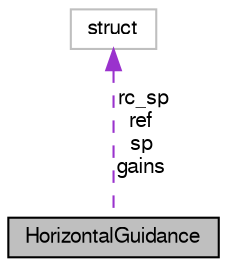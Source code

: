 digraph "HorizontalGuidance"
{
  edge [fontname="FreeSans",fontsize="10",labelfontname="FreeSans",labelfontsize="10"];
  node [fontname="FreeSans",fontsize="10",shape=record];
  Node1 [label="HorizontalGuidance",height=0.2,width=0.4,color="black", fillcolor="grey75", style="filled", fontcolor="black"];
  Node2 -> Node1 [dir="back",color="darkorchid3",fontsize="10",style="dashed",label=" rc_sp\nref\nsp\ngains" ,fontname="FreeSans"];
  Node2 [label="struct",height=0.2,width=0.4,color="grey75", fillcolor="white", style="filled"];
}
